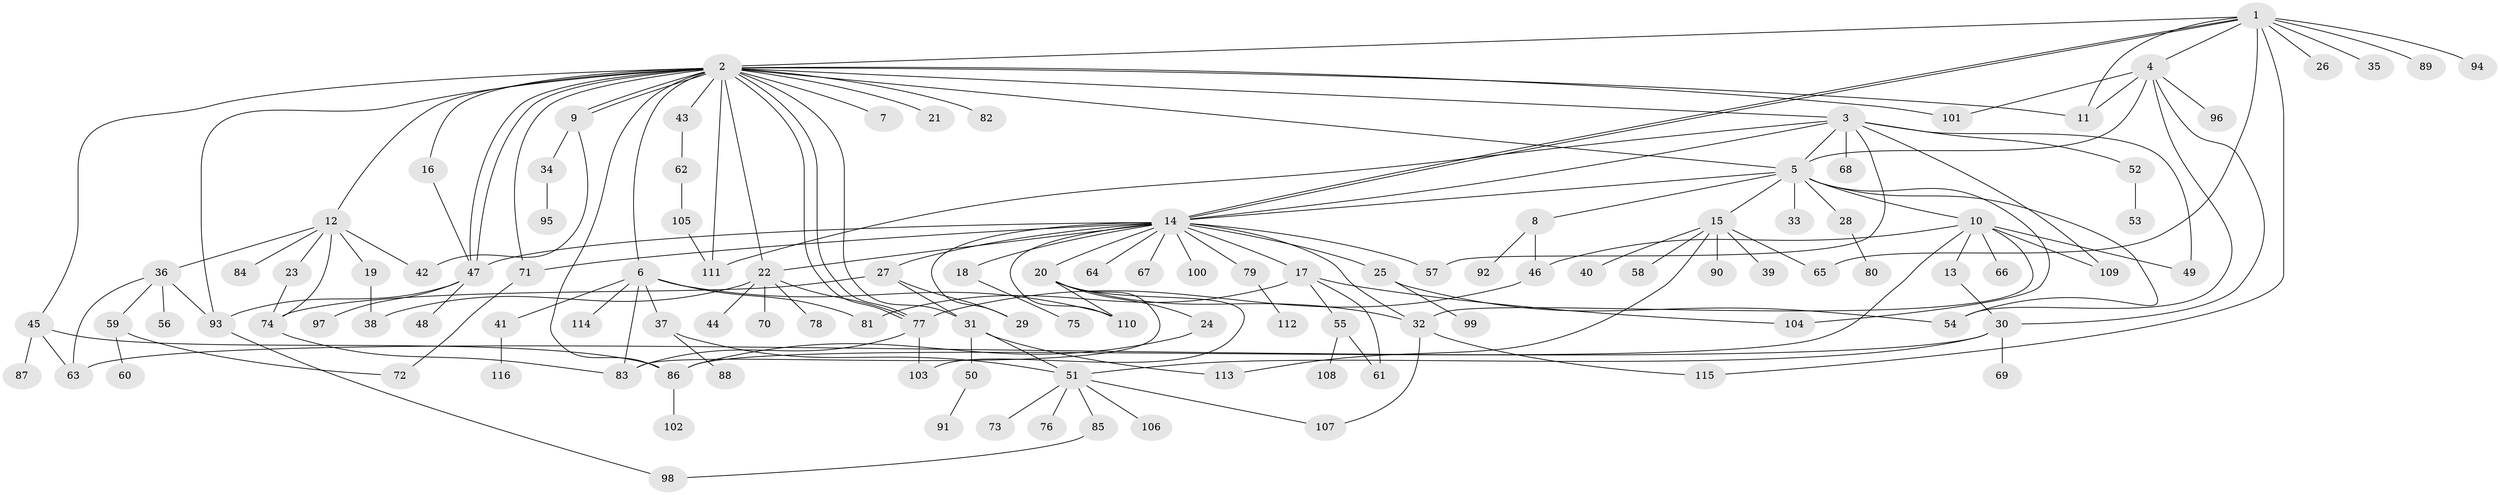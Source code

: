 // Generated by graph-tools (version 1.1) at 2025/25/03/09/25 03:25:57]
// undirected, 116 vertices, 173 edges
graph export_dot {
graph [start="1"]
  node [color=gray90,style=filled];
  1;
  2;
  3;
  4;
  5;
  6;
  7;
  8;
  9;
  10;
  11;
  12;
  13;
  14;
  15;
  16;
  17;
  18;
  19;
  20;
  21;
  22;
  23;
  24;
  25;
  26;
  27;
  28;
  29;
  30;
  31;
  32;
  33;
  34;
  35;
  36;
  37;
  38;
  39;
  40;
  41;
  42;
  43;
  44;
  45;
  46;
  47;
  48;
  49;
  50;
  51;
  52;
  53;
  54;
  55;
  56;
  57;
  58;
  59;
  60;
  61;
  62;
  63;
  64;
  65;
  66;
  67;
  68;
  69;
  70;
  71;
  72;
  73;
  74;
  75;
  76;
  77;
  78;
  79;
  80;
  81;
  82;
  83;
  84;
  85;
  86;
  87;
  88;
  89;
  90;
  91;
  92;
  93;
  94;
  95;
  96;
  97;
  98;
  99;
  100;
  101;
  102;
  103;
  104;
  105;
  106;
  107;
  108;
  109;
  110;
  111;
  112;
  113;
  114;
  115;
  116;
  1 -- 2;
  1 -- 4;
  1 -- 11;
  1 -- 14;
  1 -- 14;
  1 -- 26;
  1 -- 35;
  1 -- 65;
  1 -- 89;
  1 -- 94;
  1 -- 115;
  2 -- 3;
  2 -- 5;
  2 -- 6;
  2 -- 7;
  2 -- 9;
  2 -- 9;
  2 -- 11;
  2 -- 12;
  2 -- 16;
  2 -- 21;
  2 -- 22;
  2 -- 31;
  2 -- 43;
  2 -- 45;
  2 -- 47;
  2 -- 47;
  2 -- 71;
  2 -- 77;
  2 -- 77;
  2 -- 82;
  2 -- 86;
  2 -- 93;
  2 -- 101;
  2 -- 111;
  3 -- 5;
  3 -- 14;
  3 -- 49;
  3 -- 52;
  3 -- 57;
  3 -- 68;
  3 -- 109;
  3 -- 111;
  4 -- 5;
  4 -- 11;
  4 -- 30;
  4 -- 54;
  4 -- 96;
  4 -- 101;
  5 -- 8;
  5 -- 10;
  5 -- 14;
  5 -- 15;
  5 -- 28;
  5 -- 33;
  5 -- 54;
  5 -- 104;
  6 -- 37;
  6 -- 41;
  6 -- 81;
  6 -- 83;
  6 -- 110;
  6 -- 114;
  8 -- 46;
  8 -- 92;
  9 -- 34;
  9 -- 42;
  10 -- 13;
  10 -- 32;
  10 -- 46;
  10 -- 49;
  10 -- 66;
  10 -- 86;
  10 -- 109;
  12 -- 19;
  12 -- 23;
  12 -- 36;
  12 -- 42;
  12 -- 74;
  12 -- 84;
  13 -- 30;
  14 -- 17;
  14 -- 18;
  14 -- 20;
  14 -- 22;
  14 -- 25;
  14 -- 27;
  14 -- 29;
  14 -- 32;
  14 -- 47;
  14 -- 57;
  14 -- 64;
  14 -- 67;
  14 -- 71;
  14 -- 79;
  14 -- 100;
  14 -- 110;
  15 -- 39;
  15 -- 40;
  15 -- 58;
  15 -- 65;
  15 -- 90;
  15 -- 113;
  16 -- 47;
  17 -- 55;
  17 -- 61;
  17 -- 81;
  17 -- 104;
  18 -- 75;
  19 -- 38;
  20 -- 24;
  20 -- 32;
  20 -- 83;
  20 -- 103;
  20 -- 110;
  22 -- 38;
  22 -- 44;
  22 -- 70;
  22 -- 77;
  22 -- 78;
  23 -- 74;
  24 -- 86;
  25 -- 54;
  25 -- 99;
  27 -- 29;
  27 -- 31;
  27 -- 74;
  28 -- 80;
  30 -- 51;
  30 -- 63;
  30 -- 69;
  31 -- 50;
  31 -- 51;
  31 -- 113;
  32 -- 107;
  32 -- 115;
  34 -- 95;
  36 -- 56;
  36 -- 59;
  36 -- 63;
  36 -- 93;
  37 -- 51;
  37 -- 88;
  41 -- 116;
  43 -- 62;
  45 -- 63;
  45 -- 86;
  45 -- 87;
  46 -- 77;
  47 -- 48;
  47 -- 93;
  47 -- 97;
  50 -- 91;
  51 -- 73;
  51 -- 76;
  51 -- 85;
  51 -- 106;
  51 -- 107;
  52 -- 53;
  55 -- 61;
  55 -- 108;
  59 -- 60;
  59 -- 72;
  62 -- 105;
  71 -- 72;
  74 -- 83;
  77 -- 83;
  77 -- 103;
  79 -- 112;
  85 -- 98;
  86 -- 102;
  93 -- 98;
  105 -- 111;
}
